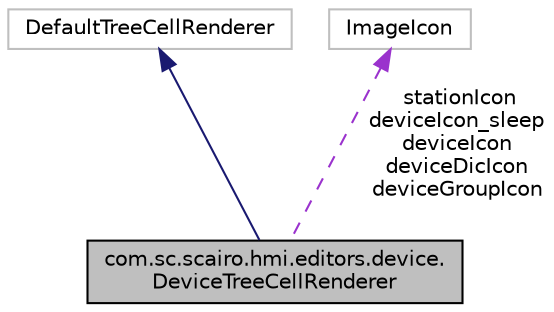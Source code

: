 digraph "com.sc.scairo.hmi.editors.device.DeviceTreeCellRenderer"
{
 // LATEX_PDF_SIZE
  edge [fontname="Helvetica",fontsize="10",labelfontname="Helvetica",labelfontsize="10"];
  node [fontname="Helvetica",fontsize="10",shape=record];
  Node1 [label="com.sc.scairo.hmi.editors.device.\lDeviceTreeCellRenderer",height=0.2,width=0.4,color="black", fillcolor="grey75", style="filled", fontcolor="black",tooltip=" "];
  Node2 -> Node1 [dir="back",color="midnightblue",fontsize="10",style="solid",fontname="Helvetica"];
  Node2 [label="DefaultTreeCellRenderer",height=0.2,width=0.4,color="grey75", fillcolor="white", style="filled",tooltip=" "];
  Node3 -> Node1 [dir="back",color="darkorchid3",fontsize="10",style="dashed",label=" stationIcon\ndeviceIcon_sleep\ndeviceIcon\ndeviceDicIcon\ndeviceGroupIcon" ,fontname="Helvetica"];
  Node3 [label="ImageIcon",height=0.2,width=0.4,color="grey75", fillcolor="white", style="filled",tooltip=" "];
}
